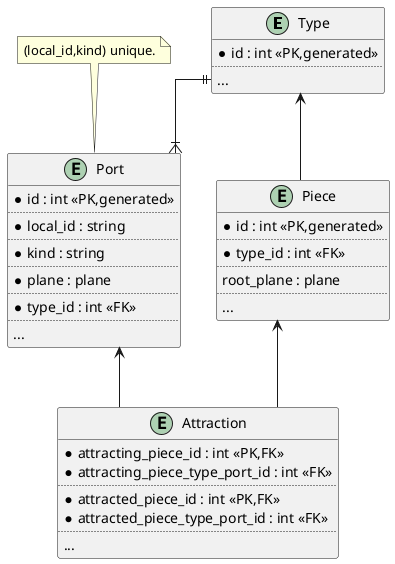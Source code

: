@startuml "data architecture"
skinparam linetype ortho

entity Type {
    *id : int <<PK,generated>>
    ..
    ...
}

entity Port {
    *id : int <<PK,generated>>
    ..
    *local_id : string
    ..
    *kind : string
    ..
    *plane : plane
    ..
    *type_id : int <<FK>>
    ..
    ...
}
note top of Port
    (local_id,kind) unique.
end note

entity Piece{
    *id : int <<PK,generated>>
    ..
    *type_id : int <<FK>>
    ..
    root_plane : plane
    ..
    ...
}

entity Attraction {
    *attracting_piece_id : int <<PK,FK>>
    *attracting_piece_type_port_id : int <<FK>>
    ..
    *attracted_piece_id : int <<PK,FK>>
    *attracted_piece_type_port_id : int <<FK>>
    ..
    ...
}

Type ||--|{ Port
Type <-- Piece
Piece <-- Attraction
Port <-- Attraction

@enduml
